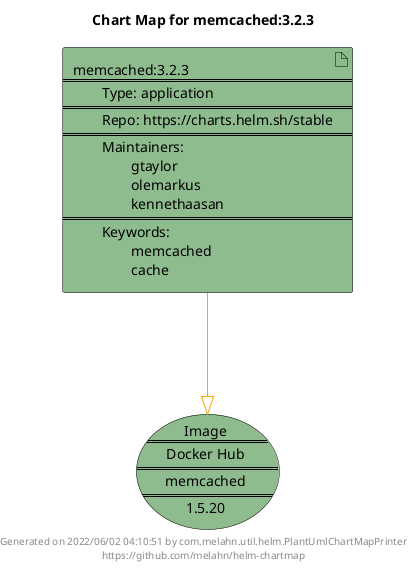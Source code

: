 @startuml
skinparam linetype ortho
skinparam backgroundColor white
skinparam usecaseBorderColor black
skinparam usecaseArrowColor LightSlateGray
skinparam artifactBorderColor black
skinparam artifactArrowColor LightSlateGray

title Chart Map for memcached:3.2.3

'There is one referenced Helm Chart
artifact "memcached:3.2.3\n====\n\tType: application\n====\n\tRepo: https://charts.helm.sh/stable\n====\n\tMaintainers: \n\t\tgtaylor\n\t\tolemarkus\n\t\tkennethaasan\n====\n\tKeywords: \n\t\tmemcached\n\t\tcache" as memcached_3_2_3 #DarkSeaGreen

'There is one referenced Docker Image
usecase "Image\n====\nDocker Hub\n====\nmemcached\n====\n1.5.20" as memcached_1_5_20 #DarkSeaGreen

'Chart Dependencies
memcached_3_2_3--[#orange]-|>memcached_1_5_20

center footer Generated on 2022/06/02 04:10:51 by com.melahn.util.helm.PlantUmlChartMapPrinter\nhttps://github.com/melahn/helm-chartmap
@enduml

